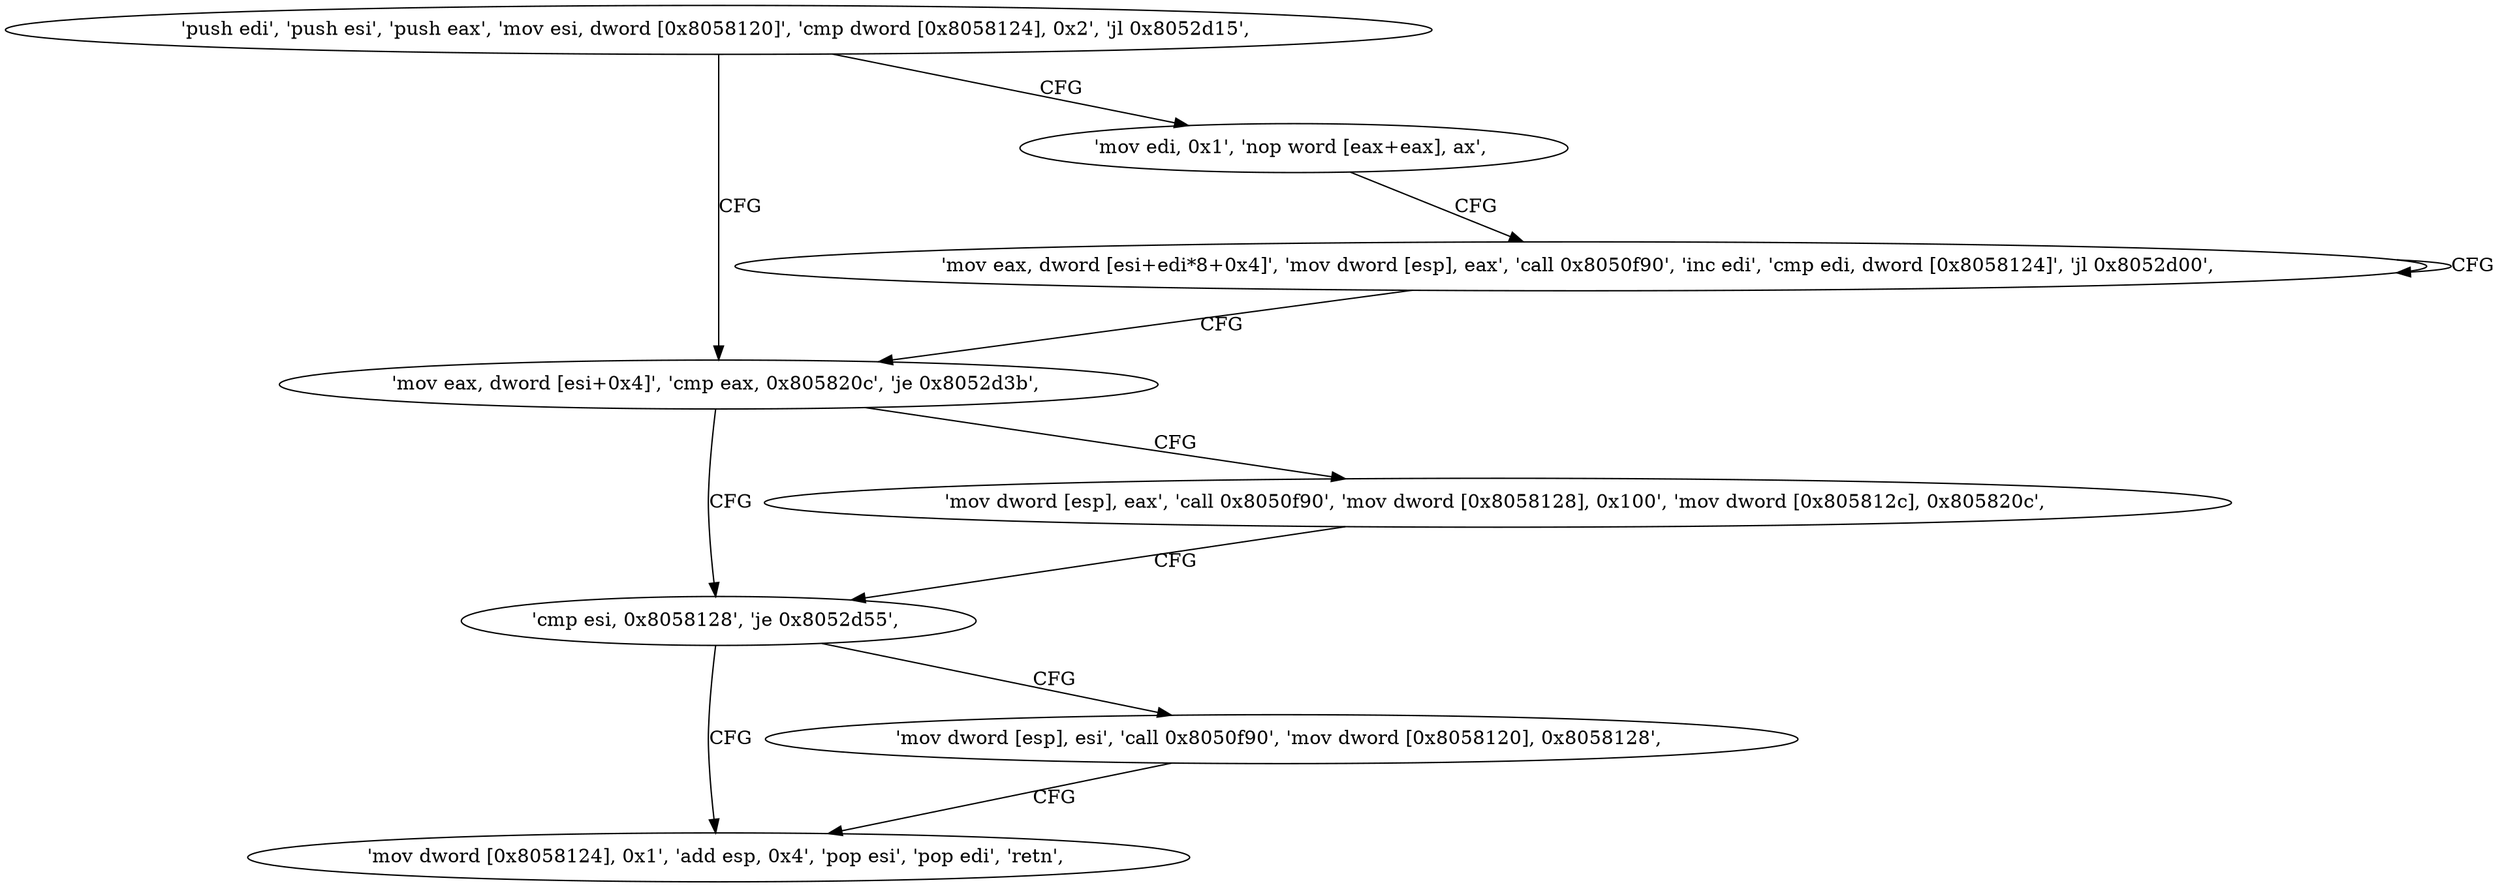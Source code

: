digraph "func" {
"134556896" [label = "'push edi', 'push esi', 'push eax', 'mov esi, dword [0x8058120]', 'cmp dword [0x8058124], 0x2', 'jl 0x8052d15', " ]
"134556949" [label = "'mov eax, dword [esi+0x4]', 'cmp eax, 0x805820c', 'je 0x8052d3b', " ]
"134556914" [label = "'mov edi, 0x1', 'nop word [eax+eax], ax', " ]
"134556987" [label = "'cmp esi, 0x8058128', 'je 0x8052d55', " ]
"134556959" [label = "'mov dword [esp], eax', 'call 0x8050f90', 'mov dword [0x8058128], 0x100', 'mov dword [0x805812c], 0x805820c', " ]
"134556928" [label = "'mov eax, dword [esi+edi*8+0x4]', 'mov dword [esp], eax', 'call 0x8050f90', 'inc edi', 'cmp edi, dword [0x8058124]', 'jl 0x8052d00', " ]
"134557013" [label = "'mov dword [0x8058124], 0x1', 'add esp, 0x4', 'pop esi', 'pop edi', 'retn', " ]
"134556995" [label = "'mov dword [esp], esi', 'call 0x8050f90', 'mov dword [0x8058120], 0x8058128', " ]
"134556896" -> "134556949" [ label = "CFG" ]
"134556896" -> "134556914" [ label = "CFG" ]
"134556949" -> "134556987" [ label = "CFG" ]
"134556949" -> "134556959" [ label = "CFG" ]
"134556914" -> "134556928" [ label = "CFG" ]
"134556987" -> "134557013" [ label = "CFG" ]
"134556987" -> "134556995" [ label = "CFG" ]
"134556959" -> "134556987" [ label = "CFG" ]
"134556928" -> "134556928" [ label = "CFG" ]
"134556928" -> "134556949" [ label = "CFG" ]
"134556995" -> "134557013" [ label = "CFG" ]
}
